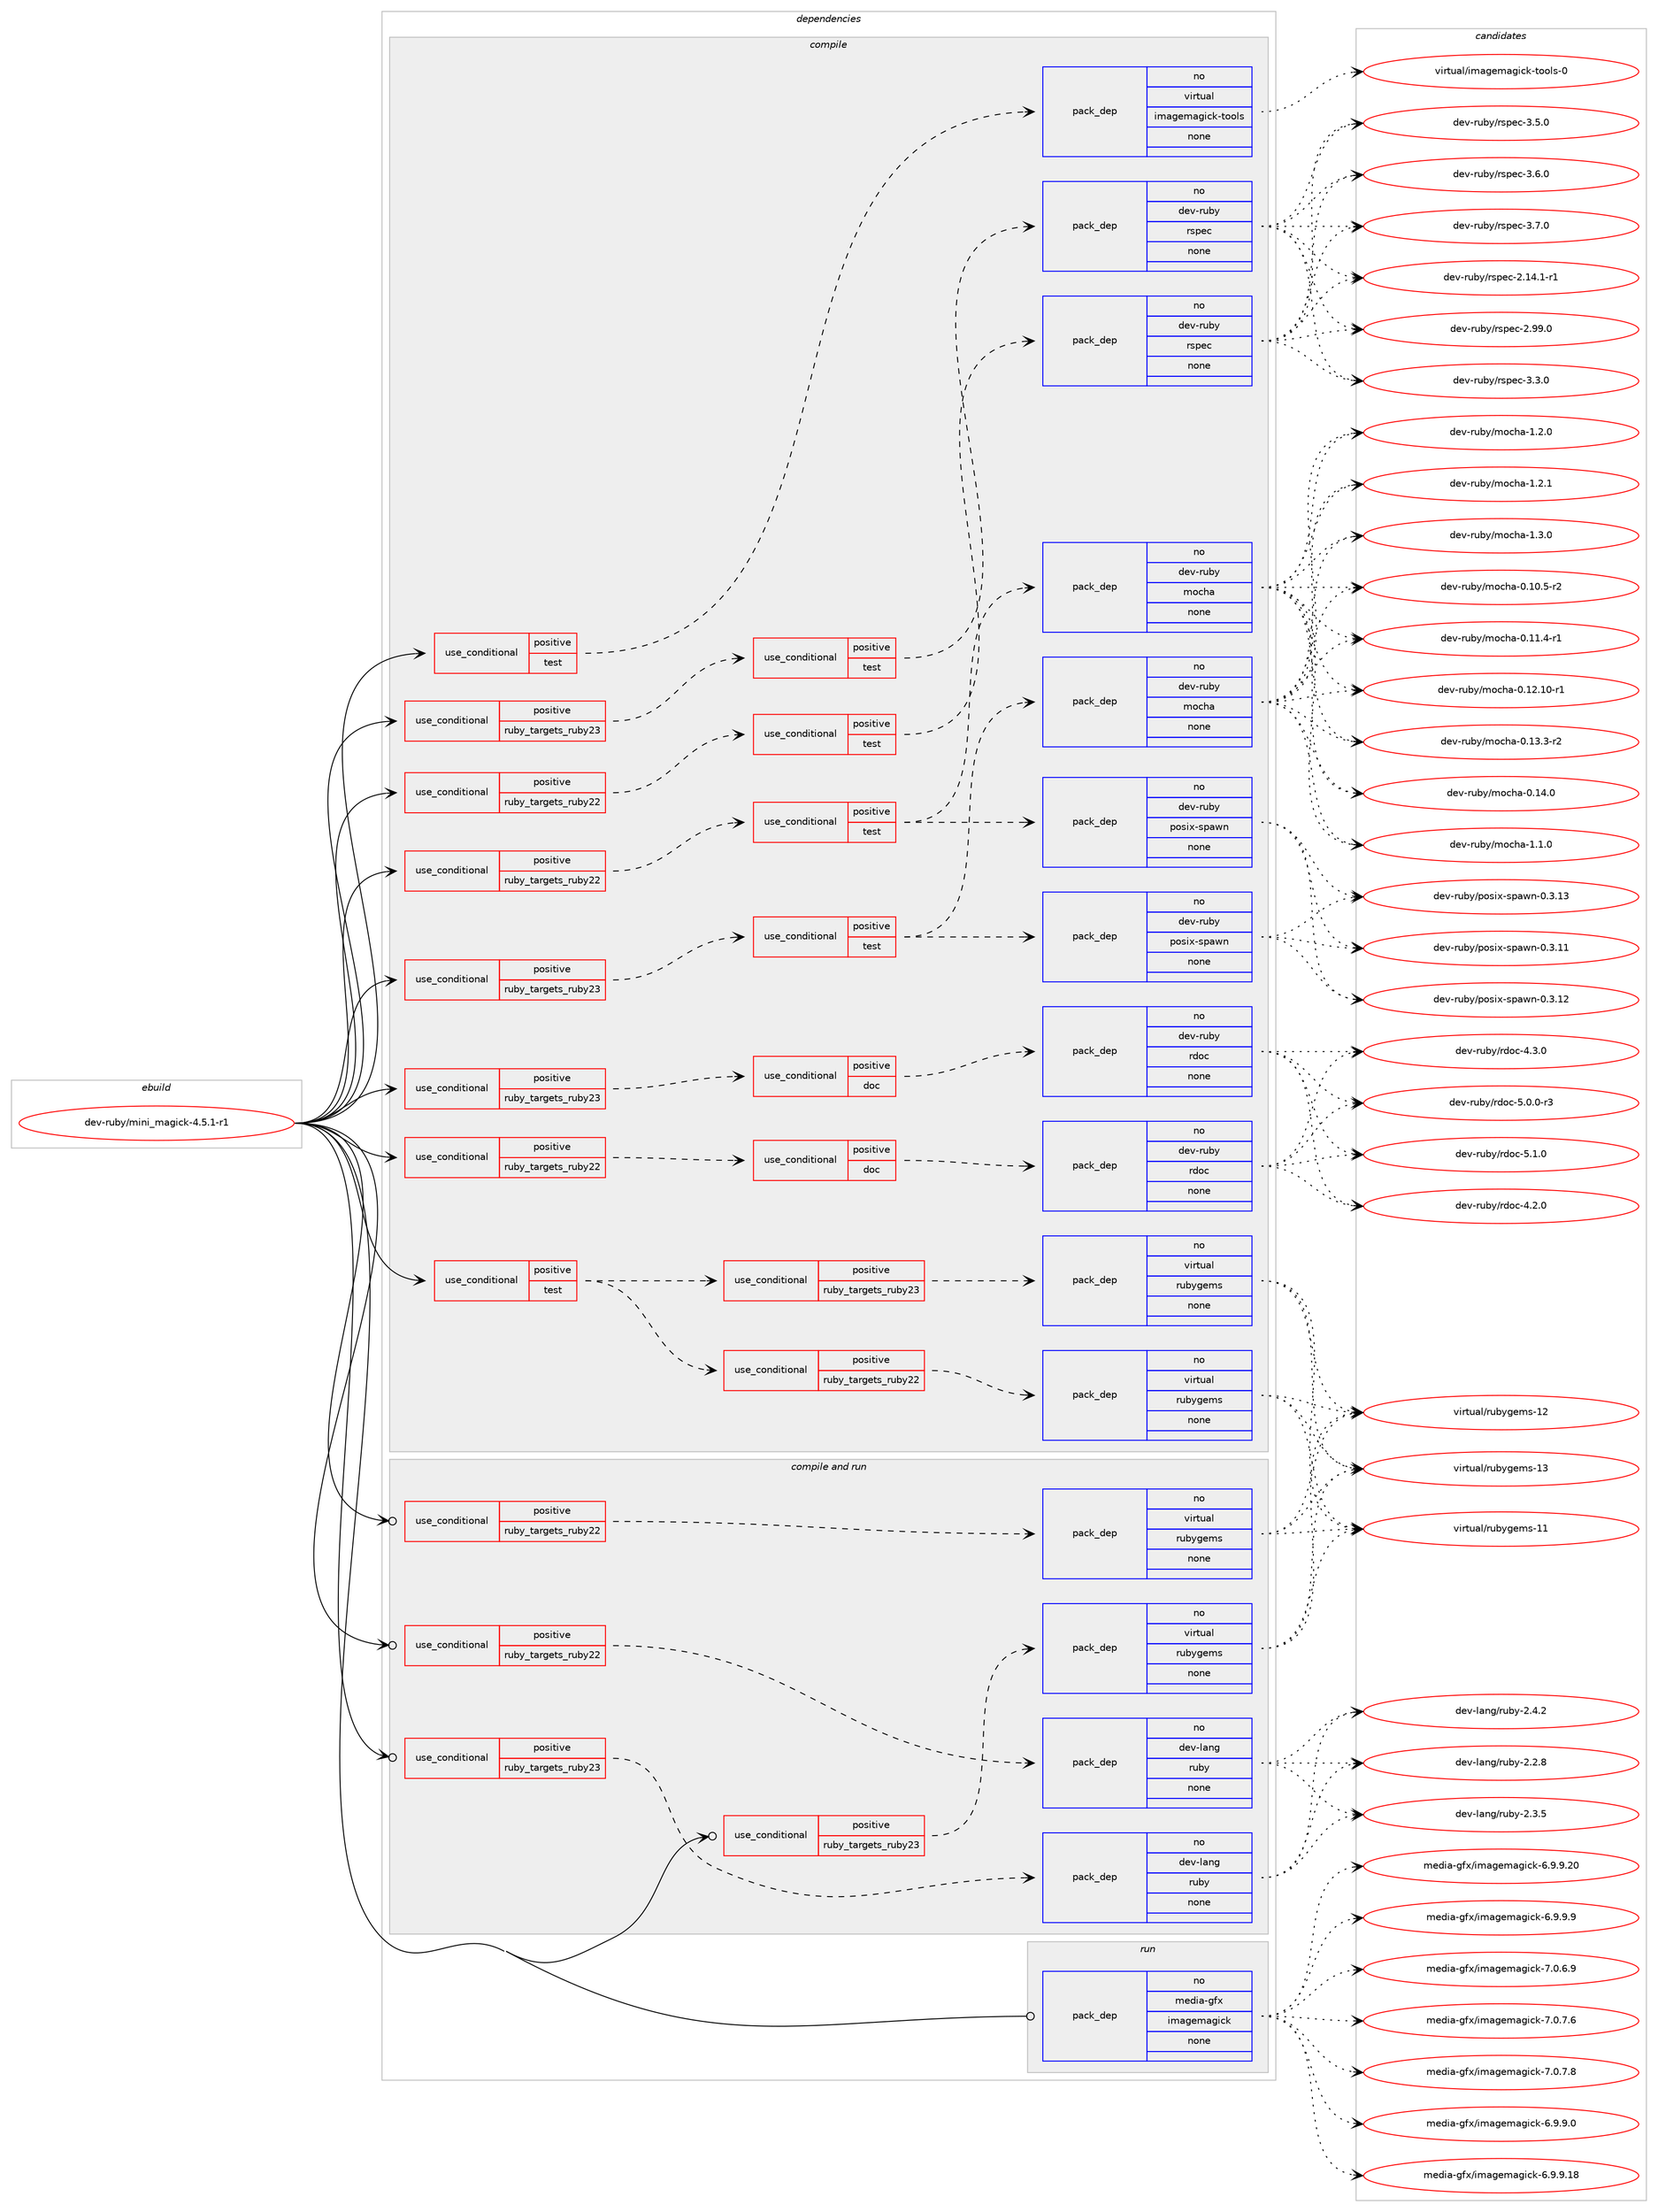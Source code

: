 digraph prolog {

# *************
# Graph options
# *************

newrank=true;
concentrate=true;
compound=true;
graph [rankdir=LR,fontname=Helvetica,fontsize=10,ranksep=1.5];#, ranksep=2.5, nodesep=0.2];
edge  [arrowhead=vee];
node  [fontname=Helvetica,fontsize=10];

# **********
# The ebuild
# **********

subgraph cluster_leftcol {
color=gray;
rank=same;
label=<<i>ebuild</i>>;
id [label="dev-ruby/mini_magick-4.5.1-r1", color=red, width=4, href="../dev-ruby/mini_magick-4.5.1-r1.svg"];
}

# ****************
# The dependencies
# ****************

subgraph cluster_midcol {
color=gray;
label=<<i>dependencies</i>>;
subgraph cluster_compile {
fillcolor="#eeeeee";
style=filled;
label=<<i>compile</i>>;
subgraph cond61818 {
dependency247926 [label=<<TABLE BORDER="0" CELLBORDER="1" CELLSPACING="0" CELLPADDING="4"><TR><TD ROWSPAN="3" CELLPADDING="10">use_conditional</TD></TR><TR><TD>positive</TD></TR><TR><TD>ruby_targets_ruby22</TD></TR></TABLE>>, shape=none, color=red];
subgraph cond61819 {
dependency247927 [label=<<TABLE BORDER="0" CELLBORDER="1" CELLSPACING="0" CELLPADDING="4"><TR><TD ROWSPAN="3" CELLPADDING="10">use_conditional</TD></TR><TR><TD>positive</TD></TR><TR><TD>doc</TD></TR></TABLE>>, shape=none, color=red];
subgraph pack182017 {
dependency247928 [label=<<TABLE BORDER="0" CELLBORDER="1" CELLSPACING="0" CELLPADDING="4" WIDTH="220"><TR><TD ROWSPAN="6" CELLPADDING="30">pack_dep</TD></TR><TR><TD WIDTH="110">no</TD></TR><TR><TD>dev-ruby</TD></TR><TR><TD>rdoc</TD></TR><TR><TD>none</TD></TR><TR><TD></TD></TR></TABLE>>, shape=none, color=blue];
}
dependency247927:e -> dependency247928:w [weight=20,style="dashed",arrowhead="vee"];
}
dependency247926:e -> dependency247927:w [weight=20,style="dashed",arrowhead="vee"];
}
id:e -> dependency247926:w [weight=20,style="solid",arrowhead="vee"];
subgraph cond61820 {
dependency247929 [label=<<TABLE BORDER="0" CELLBORDER="1" CELLSPACING="0" CELLPADDING="4"><TR><TD ROWSPAN="3" CELLPADDING="10">use_conditional</TD></TR><TR><TD>positive</TD></TR><TR><TD>ruby_targets_ruby22</TD></TR></TABLE>>, shape=none, color=red];
subgraph cond61821 {
dependency247930 [label=<<TABLE BORDER="0" CELLBORDER="1" CELLSPACING="0" CELLPADDING="4"><TR><TD ROWSPAN="3" CELLPADDING="10">use_conditional</TD></TR><TR><TD>positive</TD></TR><TR><TD>test</TD></TR></TABLE>>, shape=none, color=red];
subgraph pack182018 {
dependency247931 [label=<<TABLE BORDER="0" CELLBORDER="1" CELLSPACING="0" CELLPADDING="4" WIDTH="220"><TR><TD ROWSPAN="6" CELLPADDING="30">pack_dep</TD></TR><TR><TD WIDTH="110">no</TD></TR><TR><TD>dev-ruby</TD></TR><TR><TD>mocha</TD></TR><TR><TD>none</TD></TR><TR><TD></TD></TR></TABLE>>, shape=none, color=blue];
}
dependency247930:e -> dependency247931:w [weight=20,style="dashed",arrowhead="vee"];
subgraph pack182019 {
dependency247932 [label=<<TABLE BORDER="0" CELLBORDER="1" CELLSPACING="0" CELLPADDING="4" WIDTH="220"><TR><TD ROWSPAN="6" CELLPADDING="30">pack_dep</TD></TR><TR><TD WIDTH="110">no</TD></TR><TR><TD>dev-ruby</TD></TR><TR><TD>posix-spawn</TD></TR><TR><TD>none</TD></TR><TR><TD></TD></TR></TABLE>>, shape=none, color=blue];
}
dependency247930:e -> dependency247932:w [weight=20,style="dashed",arrowhead="vee"];
}
dependency247929:e -> dependency247930:w [weight=20,style="dashed",arrowhead="vee"];
}
id:e -> dependency247929:w [weight=20,style="solid",arrowhead="vee"];
subgraph cond61822 {
dependency247933 [label=<<TABLE BORDER="0" CELLBORDER="1" CELLSPACING="0" CELLPADDING="4"><TR><TD ROWSPAN="3" CELLPADDING="10">use_conditional</TD></TR><TR><TD>positive</TD></TR><TR><TD>ruby_targets_ruby22</TD></TR></TABLE>>, shape=none, color=red];
subgraph cond61823 {
dependency247934 [label=<<TABLE BORDER="0" CELLBORDER="1" CELLSPACING="0" CELLPADDING="4"><TR><TD ROWSPAN="3" CELLPADDING="10">use_conditional</TD></TR><TR><TD>positive</TD></TR><TR><TD>test</TD></TR></TABLE>>, shape=none, color=red];
subgraph pack182020 {
dependency247935 [label=<<TABLE BORDER="0" CELLBORDER="1" CELLSPACING="0" CELLPADDING="4" WIDTH="220"><TR><TD ROWSPAN="6" CELLPADDING="30">pack_dep</TD></TR><TR><TD WIDTH="110">no</TD></TR><TR><TD>dev-ruby</TD></TR><TR><TD>rspec</TD></TR><TR><TD>none</TD></TR><TR><TD></TD></TR></TABLE>>, shape=none, color=blue];
}
dependency247934:e -> dependency247935:w [weight=20,style="dashed",arrowhead="vee"];
}
dependency247933:e -> dependency247934:w [weight=20,style="dashed",arrowhead="vee"];
}
id:e -> dependency247933:w [weight=20,style="solid",arrowhead="vee"];
subgraph cond61824 {
dependency247936 [label=<<TABLE BORDER="0" CELLBORDER="1" CELLSPACING="0" CELLPADDING="4"><TR><TD ROWSPAN="3" CELLPADDING="10">use_conditional</TD></TR><TR><TD>positive</TD></TR><TR><TD>ruby_targets_ruby23</TD></TR></TABLE>>, shape=none, color=red];
subgraph cond61825 {
dependency247937 [label=<<TABLE BORDER="0" CELLBORDER="1" CELLSPACING="0" CELLPADDING="4"><TR><TD ROWSPAN="3" CELLPADDING="10">use_conditional</TD></TR><TR><TD>positive</TD></TR><TR><TD>doc</TD></TR></TABLE>>, shape=none, color=red];
subgraph pack182021 {
dependency247938 [label=<<TABLE BORDER="0" CELLBORDER="1" CELLSPACING="0" CELLPADDING="4" WIDTH="220"><TR><TD ROWSPAN="6" CELLPADDING="30">pack_dep</TD></TR><TR><TD WIDTH="110">no</TD></TR><TR><TD>dev-ruby</TD></TR><TR><TD>rdoc</TD></TR><TR><TD>none</TD></TR><TR><TD></TD></TR></TABLE>>, shape=none, color=blue];
}
dependency247937:e -> dependency247938:w [weight=20,style="dashed",arrowhead="vee"];
}
dependency247936:e -> dependency247937:w [weight=20,style="dashed",arrowhead="vee"];
}
id:e -> dependency247936:w [weight=20,style="solid",arrowhead="vee"];
subgraph cond61826 {
dependency247939 [label=<<TABLE BORDER="0" CELLBORDER="1" CELLSPACING="0" CELLPADDING="4"><TR><TD ROWSPAN="3" CELLPADDING="10">use_conditional</TD></TR><TR><TD>positive</TD></TR><TR><TD>ruby_targets_ruby23</TD></TR></TABLE>>, shape=none, color=red];
subgraph cond61827 {
dependency247940 [label=<<TABLE BORDER="0" CELLBORDER="1" CELLSPACING="0" CELLPADDING="4"><TR><TD ROWSPAN="3" CELLPADDING="10">use_conditional</TD></TR><TR><TD>positive</TD></TR><TR><TD>test</TD></TR></TABLE>>, shape=none, color=red];
subgraph pack182022 {
dependency247941 [label=<<TABLE BORDER="0" CELLBORDER="1" CELLSPACING="0" CELLPADDING="4" WIDTH="220"><TR><TD ROWSPAN="6" CELLPADDING="30">pack_dep</TD></TR><TR><TD WIDTH="110">no</TD></TR><TR><TD>dev-ruby</TD></TR><TR><TD>mocha</TD></TR><TR><TD>none</TD></TR><TR><TD></TD></TR></TABLE>>, shape=none, color=blue];
}
dependency247940:e -> dependency247941:w [weight=20,style="dashed",arrowhead="vee"];
subgraph pack182023 {
dependency247942 [label=<<TABLE BORDER="0" CELLBORDER="1" CELLSPACING="0" CELLPADDING="4" WIDTH="220"><TR><TD ROWSPAN="6" CELLPADDING="30">pack_dep</TD></TR><TR><TD WIDTH="110">no</TD></TR><TR><TD>dev-ruby</TD></TR><TR><TD>posix-spawn</TD></TR><TR><TD>none</TD></TR><TR><TD></TD></TR></TABLE>>, shape=none, color=blue];
}
dependency247940:e -> dependency247942:w [weight=20,style="dashed",arrowhead="vee"];
}
dependency247939:e -> dependency247940:w [weight=20,style="dashed",arrowhead="vee"];
}
id:e -> dependency247939:w [weight=20,style="solid",arrowhead="vee"];
subgraph cond61828 {
dependency247943 [label=<<TABLE BORDER="0" CELLBORDER="1" CELLSPACING="0" CELLPADDING="4"><TR><TD ROWSPAN="3" CELLPADDING="10">use_conditional</TD></TR><TR><TD>positive</TD></TR><TR><TD>ruby_targets_ruby23</TD></TR></TABLE>>, shape=none, color=red];
subgraph cond61829 {
dependency247944 [label=<<TABLE BORDER="0" CELLBORDER="1" CELLSPACING="0" CELLPADDING="4"><TR><TD ROWSPAN="3" CELLPADDING="10">use_conditional</TD></TR><TR><TD>positive</TD></TR><TR><TD>test</TD></TR></TABLE>>, shape=none, color=red];
subgraph pack182024 {
dependency247945 [label=<<TABLE BORDER="0" CELLBORDER="1" CELLSPACING="0" CELLPADDING="4" WIDTH="220"><TR><TD ROWSPAN="6" CELLPADDING="30">pack_dep</TD></TR><TR><TD WIDTH="110">no</TD></TR><TR><TD>dev-ruby</TD></TR><TR><TD>rspec</TD></TR><TR><TD>none</TD></TR><TR><TD></TD></TR></TABLE>>, shape=none, color=blue];
}
dependency247944:e -> dependency247945:w [weight=20,style="dashed",arrowhead="vee"];
}
dependency247943:e -> dependency247944:w [weight=20,style="dashed",arrowhead="vee"];
}
id:e -> dependency247943:w [weight=20,style="solid",arrowhead="vee"];
subgraph cond61830 {
dependency247946 [label=<<TABLE BORDER="0" CELLBORDER="1" CELLSPACING="0" CELLPADDING="4"><TR><TD ROWSPAN="3" CELLPADDING="10">use_conditional</TD></TR><TR><TD>positive</TD></TR><TR><TD>test</TD></TR></TABLE>>, shape=none, color=red];
subgraph cond61831 {
dependency247947 [label=<<TABLE BORDER="0" CELLBORDER="1" CELLSPACING="0" CELLPADDING="4"><TR><TD ROWSPAN="3" CELLPADDING="10">use_conditional</TD></TR><TR><TD>positive</TD></TR><TR><TD>ruby_targets_ruby22</TD></TR></TABLE>>, shape=none, color=red];
subgraph pack182025 {
dependency247948 [label=<<TABLE BORDER="0" CELLBORDER="1" CELLSPACING="0" CELLPADDING="4" WIDTH="220"><TR><TD ROWSPAN="6" CELLPADDING="30">pack_dep</TD></TR><TR><TD WIDTH="110">no</TD></TR><TR><TD>virtual</TD></TR><TR><TD>rubygems</TD></TR><TR><TD>none</TD></TR><TR><TD></TD></TR></TABLE>>, shape=none, color=blue];
}
dependency247947:e -> dependency247948:w [weight=20,style="dashed",arrowhead="vee"];
}
dependency247946:e -> dependency247947:w [weight=20,style="dashed",arrowhead="vee"];
subgraph cond61832 {
dependency247949 [label=<<TABLE BORDER="0" CELLBORDER="1" CELLSPACING="0" CELLPADDING="4"><TR><TD ROWSPAN="3" CELLPADDING="10">use_conditional</TD></TR><TR><TD>positive</TD></TR><TR><TD>ruby_targets_ruby23</TD></TR></TABLE>>, shape=none, color=red];
subgraph pack182026 {
dependency247950 [label=<<TABLE BORDER="0" CELLBORDER="1" CELLSPACING="0" CELLPADDING="4" WIDTH="220"><TR><TD ROWSPAN="6" CELLPADDING="30">pack_dep</TD></TR><TR><TD WIDTH="110">no</TD></TR><TR><TD>virtual</TD></TR><TR><TD>rubygems</TD></TR><TR><TD>none</TD></TR><TR><TD></TD></TR></TABLE>>, shape=none, color=blue];
}
dependency247949:e -> dependency247950:w [weight=20,style="dashed",arrowhead="vee"];
}
dependency247946:e -> dependency247949:w [weight=20,style="dashed",arrowhead="vee"];
}
id:e -> dependency247946:w [weight=20,style="solid",arrowhead="vee"];
subgraph cond61833 {
dependency247951 [label=<<TABLE BORDER="0" CELLBORDER="1" CELLSPACING="0" CELLPADDING="4"><TR><TD ROWSPAN="3" CELLPADDING="10">use_conditional</TD></TR><TR><TD>positive</TD></TR><TR><TD>test</TD></TR></TABLE>>, shape=none, color=red];
subgraph pack182027 {
dependency247952 [label=<<TABLE BORDER="0" CELLBORDER="1" CELLSPACING="0" CELLPADDING="4" WIDTH="220"><TR><TD ROWSPAN="6" CELLPADDING="30">pack_dep</TD></TR><TR><TD WIDTH="110">no</TD></TR><TR><TD>virtual</TD></TR><TR><TD>imagemagick-tools</TD></TR><TR><TD>none</TD></TR><TR><TD></TD></TR></TABLE>>, shape=none, color=blue];
}
dependency247951:e -> dependency247952:w [weight=20,style="dashed",arrowhead="vee"];
}
id:e -> dependency247951:w [weight=20,style="solid",arrowhead="vee"];
}
subgraph cluster_compileandrun {
fillcolor="#eeeeee";
style=filled;
label=<<i>compile and run</i>>;
subgraph cond61834 {
dependency247953 [label=<<TABLE BORDER="0" CELLBORDER="1" CELLSPACING="0" CELLPADDING="4"><TR><TD ROWSPAN="3" CELLPADDING="10">use_conditional</TD></TR><TR><TD>positive</TD></TR><TR><TD>ruby_targets_ruby22</TD></TR></TABLE>>, shape=none, color=red];
subgraph pack182028 {
dependency247954 [label=<<TABLE BORDER="0" CELLBORDER="1" CELLSPACING="0" CELLPADDING="4" WIDTH="220"><TR><TD ROWSPAN="6" CELLPADDING="30">pack_dep</TD></TR><TR><TD WIDTH="110">no</TD></TR><TR><TD>dev-lang</TD></TR><TR><TD>ruby</TD></TR><TR><TD>none</TD></TR><TR><TD></TD></TR></TABLE>>, shape=none, color=blue];
}
dependency247953:e -> dependency247954:w [weight=20,style="dashed",arrowhead="vee"];
}
id:e -> dependency247953:w [weight=20,style="solid",arrowhead="odotvee"];
subgraph cond61835 {
dependency247955 [label=<<TABLE BORDER="0" CELLBORDER="1" CELLSPACING="0" CELLPADDING="4"><TR><TD ROWSPAN="3" CELLPADDING="10">use_conditional</TD></TR><TR><TD>positive</TD></TR><TR><TD>ruby_targets_ruby22</TD></TR></TABLE>>, shape=none, color=red];
subgraph pack182029 {
dependency247956 [label=<<TABLE BORDER="0" CELLBORDER="1" CELLSPACING="0" CELLPADDING="4" WIDTH="220"><TR><TD ROWSPAN="6" CELLPADDING="30">pack_dep</TD></TR><TR><TD WIDTH="110">no</TD></TR><TR><TD>virtual</TD></TR><TR><TD>rubygems</TD></TR><TR><TD>none</TD></TR><TR><TD></TD></TR></TABLE>>, shape=none, color=blue];
}
dependency247955:e -> dependency247956:w [weight=20,style="dashed",arrowhead="vee"];
}
id:e -> dependency247955:w [weight=20,style="solid",arrowhead="odotvee"];
subgraph cond61836 {
dependency247957 [label=<<TABLE BORDER="0" CELLBORDER="1" CELLSPACING="0" CELLPADDING="4"><TR><TD ROWSPAN="3" CELLPADDING="10">use_conditional</TD></TR><TR><TD>positive</TD></TR><TR><TD>ruby_targets_ruby23</TD></TR></TABLE>>, shape=none, color=red];
subgraph pack182030 {
dependency247958 [label=<<TABLE BORDER="0" CELLBORDER="1" CELLSPACING="0" CELLPADDING="4" WIDTH="220"><TR><TD ROWSPAN="6" CELLPADDING="30">pack_dep</TD></TR><TR><TD WIDTH="110">no</TD></TR><TR><TD>dev-lang</TD></TR><TR><TD>ruby</TD></TR><TR><TD>none</TD></TR><TR><TD></TD></TR></TABLE>>, shape=none, color=blue];
}
dependency247957:e -> dependency247958:w [weight=20,style="dashed",arrowhead="vee"];
}
id:e -> dependency247957:w [weight=20,style="solid",arrowhead="odotvee"];
subgraph cond61837 {
dependency247959 [label=<<TABLE BORDER="0" CELLBORDER="1" CELLSPACING="0" CELLPADDING="4"><TR><TD ROWSPAN="3" CELLPADDING="10">use_conditional</TD></TR><TR><TD>positive</TD></TR><TR><TD>ruby_targets_ruby23</TD></TR></TABLE>>, shape=none, color=red];
subgraph pack182031 {
dependency247960 [label=<<TABLE BORDER="0" CELLBORDER="1" CELLSPACING="0" CELLPADDING="4" WIDTH="220"><TR><TD ROWSPAN="6" CELLPADDING="30">pack_dep</TD></TR><TR><TD WIDTH="110">no</TD></TR><TR><TD>virtual</TD></TR><TR><TD>rubygems</TD></TR><TR><TD>none</TD></TR><TR><TD></TD></TR></TABLE>>, shape=none, color=blue];
}
dependency247959:e -> dependency247960:w [weight=20,style="dashed",arrowhead="vee"];
}
id:e -> dependency247959:w [weight=20,style="solid",arrowhead="odotvee"];
}
subgraph cluster_run {
fillcolor="#eeeeee";
style=filled;
label=<<i>run</i>>;
subgraph pack182032 {
dependency247961 [label=<<TABLE BORDER="0" CELLBORDER="1" CELLSPACING="0" CELLPADDING="4" WIDTH="220"><TR><TD ROWSPAN="6" CELLPADDING="30">pack_dep</TD></TR><TR><TD WIDTH="110">no</TD></TR><TR><TD>media-gfx</TD></TR><TR><TD>imagemagick</TD></TR><TR><TD>none</TD></TR><TR><TD></TD></TR></TABLE>>, shape=none, color=blue];
}
id:e -> dependency247961:w [weight=20,style="solid",arrowhead="odot"];
}
}

# **************
# The candidates
# **************

subgraph cluster_choices {
rank=same;
color=gray;
label=<<i>candidates</i>>;

subgraph choice182017 {
color=black;
nodesep=1;
choice10010111845114117981214711410011199455246504648 [label="dev-ruby/rdoc-4.2.0", color=red, width=4,href="../dev-ruby/rdoc-4.2.0.svg"];
choice10010111845114117981214711410011199455246514648 [label="dev-ruby/rdoc-4.3.0", color=red, width=4,href="../dev-ruby/rdoc-4.3.0.svg"];
choice100101118451141179812147114100111994553464846484511451 [label="dev-ruby/rdoc-5.0.0-r3", color=red, width=4,href="../dev-ruby/rdoc-5.0.0-r3.svg"];
choice10010111845114117981214711410011199455346494648 [label="dev-ruby/rdoc-5.1.0", color=red, width=4,href="../dev-ruby/rdoc-5.1.0.svg"];
dependency247928:e -> choice10010111845114117981214711410011199455246504648:w [style=dotted,weight="100"];
dependency247928:e -> choice10010111845114117981214711410011199455246514648:w [style=dotted,weight="100"];
dependency247928:e -> choice100101118451141179812147114100111994553464846484511451:w [style=dotted,weight="100"];
dependency247928:e -> choice10010111845114117981214711410011199455346494648:w [style=dotted,weight="100"];
}
subgraph choice182018 {
color=black;
nodesep=1;
choice1001011184511411798121471091119910497454846494846534511450 [label="dev-ruby/mocha-0.10.5-r2", color=red, width=4,href="../dev-ruby/mocha-0.10.5-r2.svg"];
choice1001011184511411798121471091119910497454846494946524511449 [label="dev-ruby/mocha-0.11.4-r1", color=red, width=4,href="../dev-ruby/mocha-0.11.4-r1.svg"];
choice100101118451141179812147109111991049745484649504649484511449 [label="dev-ruby/mocha-0.12.10-r1", color=red, width=4,href="../dev-ruby/mocha-0.12.10-r1.svg"];
choice1001011184511411798121471091119910497454846495146514511450 [label="dev-ruby/mocha-0.13.3-r2", color=red, width=4,href="../dev-ruby/mocha-0.13.3-r2.svg"];
choice100101118451141179812147109111991049745484649524648 [label="dev-ruby/mocha-0.14.0", color=red, width=4,href="../dev-ruby/mocha-0.14.0.svg"];
choice1001011184511411798121471091119910497454946494648 [label="dev-ruby/mocha-1.1.0", color=red, width=4,href="../dev-ruby/mocha-1.1.0.svg"];
choice1001011184511411798121471091119910497454946504648 [label="dev-ruby/mocha-1.2.0", color=red, width=4,href="../dev-ruby/mocha-1.2.0.svg"];
choice1001011184511411798121471091119910497454946504649 [label="dev-ruby/mocha-1.2.1", color=red, width=4,href="../dev-ruby/mocha-1.2.1.svg"];
choice1001011184511411798121471091119910497454946514648 [label="dev-ruby/mocha-1.3.0", color=red, width=4,href="../dev-ruby/mocha-1.3.0.svg"];
dependency247931:e -> choice1001011184511411798121471091119910497454846494846534511450:w [style=dotted,weight="100"];
dependency247931:e -> choice1001011184511411798121471091119910497454846494946524511449:w [style=dotted,weight="100"];
dependency247931:e -> choice100101118451141179812147109111991049745484649504649484511449:w [style=dotted,weight="100"];
dependency247931:e -> choice1001011184511411798121471091119910497454846495146514511450:w [style=dotted,weight="100"];
dependency247931:e -> choice100101118451141179812147109111991049745484649524648:w [style=dotted,weight="100"];
dependency247931:e -> choice1001011184511411798121471091119910497454946494648:w [style=dotted,weight="100"];
dependency247931:e -> choice1001011184511411798121471091119910497454946504648:w [style=dotted,weight="100"];
dependency247931:e -> choice1001011184511411798121471091119910497454946504649:w [style=dotted,weight="100"];
dependency247931:e -> choice1001011184511411798121471091119910497454946514648:w [style=dotted,weight="100"];
}
subgraph choice182019 {
color=black;
nodesep=1;
choice100101118451141179812147112111115105120451151129711911045484651464949 [label="dev-ruby/posix-spawn-0.3.11", color=red, width=4,href="../dev-ruby/posix-spawn-0.3.11.svg"];
choice100101118451141179812147112111115105120451151129711911045484651464950 [label="dev-ruby/posix-spawn-0.3.12", color=red, width=4,href="../dev-ruby/posix-spawn-0.3.12.svg"];
choice100101118451141179812147112111115105120451151129711911045484651464951 [label="dev-ruby/posix-spawn-0.3.13", color=red, width=4,href="../dev-ruby/posix-spawn-0.3.13.svg"];
dependency247932:e -> choice100101118451141179812147112111115105120451151129711911045484651464949:w [style=dotted,weight="100"];
dependency247932:e -> choice100101118451141179812147112111115105120451151129711911045484651464950:w [style=dotted,weight="100"];
dependency247932:e -> choice100101118451141179812147112111115105120451151129711911045484651464951:w [style=dotted,weight="100"];
}
subgraph choice182020 {
color=black;
nodesep=1;
choice10010111845114117981214711411511210199455046495246494511449 [label="dev-ruby/rspec-2.14.1-r1", color=red, width=4,href="../dev-ruby/rspec-2.14.1-r1.svg"];
choice1001011184511411798121471141151121019945504657574648 [label="dev-ruby/rspec-2.99.0", color=red, width=4,href="../dev-ruby/rspec-2.99.0.svg"];
choice10010111845114117981214711411511210199455146514648 [label="dev-ruby/rspec-3.3.0", color=red, width=4,href="../dev-ruby/rspec-3.3.0.svg"];
choice10010111845114117981214711411511210199455146534648 [label="dev-ruby/rspec-3.5.0", color=red, width=4,href="../dev-ruby/rspec-3.5.0.svg"];
choice10010111845114117981214711411511210199455146544648 [label="dev-ruby/rspec-3.6.0", color=red, width=4,href="../dev-ruby/rspec-3.6.0.svg"];
choice10010111845114117981214711411511210199455146554648 [label="dev-ruby/rspec-3.7.0", color=red, width=4,href="../dev-ruby/rspec-3.7.0.svg"];
dependency247935:e -> choice10010111845114117981214711411511210199455046495246494511449:w [style=dotted,weight="100"];
dependency247935:e -> choice1001011184511411798121471141151121019945504657574648:w [style=dotted,weight="100"];
dependency247935:e -> choice10010111845114117981214711411511210199455146514648:w [style=dotted,weight="100"];
dependency247935:e -> choice10010111845114117981214711411511210199455146534648:w [style=dotted,weight="100"];
dependency247935:e -> choice10010111845114117981214711411511210199455146544648:w [style=dotted,weight="100"];
dependency247935:e -> choice10010111845114117981214711411511210199455146554648:w [style=dotted,weight="100"];
}
subgraph choice182021 {
color=black;
nodesep=1;
choice10010111845114117981214711410011199455246504648 [label="dev-ruby/rdoc-4.2.0", color=red, width=4,href="../dev-ruby/rdoc-4.2.0.svg"];
choice10010111845114117981214711410011199455246514648 [label="dev-ruby/rdoc-4.3.0", color=red, width=4,href="../dev-ruby/rdoc-4.3.0.svg"];
choice100101118451141179812147114100111994553464846484511451 [label="dev-ruby/rdoc-5.0.0-r3", color=red, width=4,href="../dev-ruby/rdoc-5.0.0-r3.svg"];
choice10010111845114117981214711410011199455346494648 [label="dev-ruby/rdoc-5.1.0", color=red, width=4,href="../dev-ruby/rdoc-5.1.0.svg"];
dependency247938:e -> choice10010111845114117981214711410011199455246504648:w [style=dotted,weight="100"];
dependency247938:e -> choice10010111845114117981214711410011199455246514648:w [style=dotted,weight="100"];
dependency247938:e -> choice100101118451141179812147114100111994553464846484511451:w [style=dotted,weight="100"];
dependency247938:e -> choice10010111845114117981214711410011199455346494648:w [style=dotted,weight="100"];
}
subgraph choice182022 {
color=black;
nodesep=1;
choice1001011184511411798121471091119910497454846494846534511450 [label="dev-ruby/mocha-0.10.5-r2", color=red, width=4,href="../dev-ruby/mocha-0.10.5-r2.svg"];
choice1001011184511411798121471091119910497454846494946524511449 [label="dev-ruby/mocha-0.11.4-r1", color=red, width=4,href="../dev-ruby/mocha-0.11.4-r1.svg"];
choice100101118451141179812147109111991049745484649504649484511449 [label="dev-ruby/mocha-0.12.10-r1", color=red, width=4,href="../dev-ruby/mocha-0.12.10-r1.svg"];
choice1001011184511411798121471091119910497454846495146514511450 [label="dev-ruby/mocha-0.13.3-r2", color=red, width=4,href="../dev-ruby/mocha-0.13.3-r2.svg"];
choice100101118451141179812147109111991049745484649524648 [label="dev-ruby/mocha-0.14.0", color=red, width=4,href="../dev-ruby/mocha-0.14.0.svg"];
choice1001011184511411798121471091119910497454946494648 [label="dev-ruby/mocha-1.1.0", color=red, width=4,href="../dev-ruby/mocha-1.1.0.svg"];
choice1001011184511411798121471091119910497454946504648 [label="dev-ruby/mocha-1.2.0", color=red, width=4,href="../dev-ruby/mocha-1.2.0.svg"];
choice1001011184511411798121471091119910497454946504649 [label="dev-ruby/mocha-1.2.1", color=red, width=4,href="../dev-ruby/mocha-1.2.1.svg"];
choice1001011184511411798121471091119910497454946514648 [label="dev-ruby/mocha-1.3.0", color=red, width=4,href="../dev-ruby/mocha-1.3.0.svg"];
dependency247941:e -> choice1001011184511411798121471091119910497454846494846534511450:w [style=dotted,weight="100"];
dependency247941:e -> choice1001011184511411798121471091119910497454846494946524511449:w [style=dotted,weight="100"];
dependency247941:e -> choice100101118451141179812147109111991049745484649504649484511449:w [style=dotted,weight="100"];
dependency247941:e -> choice1001011184511411798121471091119910497454846495146514511450:w [style=dotted,weight="100"];
dependency247941:e -> choice100101118451141179812147109111991049745484649524648:w [style=dotted,weight="100"];
dependency247941:e -> choice1001011184511411798121471091119910497454946494648:w [style=dotted,weight="100"];
dependency247941:e -> choice1001011184511411798121471091119910497454946504648:w [style=dotted,weight="100"];
dependency247941:e -> choice1001011184511411798121471091119910497454946504649:w [style=dotted,weight="100"];
dependency247941:e -> choice1001011184511411798121471091119910497454946514648:w [style=dotted,weight="100"];
}
subgraph choice182023 {
color=black;
nodesep=1;
choice100101118451141179812147112111115105120451151129711911045484651464949 [label="dev-ruby/posix-spawn-0.3.11", color=red, width=4,href="../dev-ruby/posix-spawn-0.3.11.svg"];
choice100101118451141179812147112111115105120451151129711911045484651464950 [label="dev-ruby/posix-spawn-0.3.12", color=red, width=4,href="../dev-ruby/posix-spawn-0.3.12.svg"];
choice100101118451141179812147112111115105120451151129711911045484651464951 [label="dev-ruby/posix-spawn-0.3.13", color=red, width=4,href="../dev-ruby/posix-spawn-0.3.13.svg"];
dependency247942:e -> choice100101118451141179812147112111115105120451151129711911045484651464949:w [style=dotted,weight="100"];
dependency247942:e -> choice100101118451141179812147112111115105120451151129711911045484651464950:w [style=dotted,weight="100"];
dependency247942:e -> choice100101118451141179812147112111115105120451151129711911045484651464951:w [style=dotted,weight="100"];
}
subgraph choice182024 {
color=black;
nodesep=1;
choice10010111845114117981214711411511210199455046495246494511449 [label="dev-ruby/rspec-2.14.1-r1", color=red, width=4,href="../dev-ruby/rspec-2.14.1-r1.svg"];
choice1001011184511411798121471141151121019945504657574648 [label="dev-ruby/rspec-2.99.0", color=red, width=4,href="../dev-ruby/rspec-2.99.0.svg"];
choice10010111845114117981214711411511210199455146514648 [label="dev-ruby/rspec-3.3.0", color=red, width=4,href="../dev-ruby/rspec-3.3.0.svg"];
choice10010111845114117981214711411511210199455146534648 [label="dev-ruby/rspec-3.5.0", color=red, width=4,href="../dev-ruby/rspec-3.5.0.svg"];
choice10010111845114117981214711411511210199455146544648 [label="dev-ruby/rspec-3.6.0", color=red, width=4,href="../dev-ruby/rspec-3.6.0.svg"];
choice10010111845114117981214711411511210199455146554648 [label="dev-ruby/rspec-3.7.0", color=red, width=4,href="../dev-ruby/rspec-3.7.0.svg"];
dependency247945:e -> choice10010111845114117981214711411511210199455046495246494511449:w [style=dotted,weight="100"];
dependency247945:e -> choice1001011184511411798121471141151121019945504657574648:w [style=dotted,weight="100"];
dependency247945:e -> choice10010111845114117981214711411511210199455146514648:w [style=dotted,weight="100"];
dependency247945:e -> choice10010111845114117981214711411511210199455146534648:w [style=dotted,weight="100"];
dependency247945:e -> choice10010111845114117981214711411511210199455146544648:w [style=dotted,weight="100"];
dependency247945:e -> choice10010111845114117981214711411511210199455146554648:w [style=dotted,weight="100"];
}
subgraph choice182025 {
color=black;
nodesep=1;
choice118105114116117971084711411798121103101109115454949 [label="virtual/rubygems-11", color=red, width=4,href="../virtual/rubygems-11.svg"];
choice118105114116117971084711411798121103101109115454950 [label="virtual/rubygems-12", color=red, width=4,href="../virtual/rubygems-12.svg"];
choice118105114116117971084711411798121103101109115454951 [label="virtual/rubygems-13", color=red, width=4,href="../virtual/rubygems-13.svg"];
dependency247948:e -> choice118105114116117971084711411798121103101109115454949:w [style=dotted,weight="100"];
dependency247948:e -> choice118105114116117971084711411798121103101109115454950:w [style=dotted,weight="100"];
dependency247948:e -> choice118105114116117971084711411798121103101109115454951:w [style=dotted,weight="100"];
}
subgraph choice182026 {
color=black;
nodesep=1;
choice118105114116117971084711411798121103101109115454949 [label="virtual/rubygems-11", color=red, width=4,href="../virtual/rubygems-11.svg"];
choice118105114116117971084711411798121103101109115454950 [label="virtual/rubygems-12", color=red, width=4,href="../virtual/rubygems-12.svg"];
choice118105114116117971084711411798121103101109115454951 [label="virtual/rubygems-13", color=red, width=4,href="../virtual/rubygems-13.svg"];
dependency247950:e -> choice118105114116117971084711411798121103101109115454949:w [style=dotted,weight="100"];
dependency247950:e -> choice118105114116117971084711411798121103101109115454950:w [style=dotted,weight="100"];
dependency247950:e -> choice118105114116117971084711411798121103101109115454951:w [style=dotted,weight="100"];
}
subgraph choice182027 {
color=black;
nodesep=1;
choice1181051141161179710847105109971031011099710310599107451161111111081154548 [label="virtual/imagemagick-tools-0", color=red, width=4,href="../virtual/imagemagick-tools-0.svg"];
dependency247952:e -> choice1181051141161179710847105109971031011099710310599107451161111111081154548:w [style=dotted,weight="100"];
}
subgraph choice182028 {
color=black;
nodesep=1;
choice10010111845108971101034711411798121455046504656 [label="dev-lang/ruby-2.2.8", color=red, width=4,href="../dev-lang/ruby-2.2.8.svg"];
choice10010111845108971101034711411798121455046514653 [label="dev-lang/ruby-2.3.5", color=red, width=4,href="../dev-lang/ruby-2.3.5.svg"];
choice10010111845108971101034711411798121455046524650 [label="dev-lang/ruby-2.4.2", color=red, width=4,href="../dev-lang/ruby-2.4.2.svg"];
dependency247954:e -> choice10010111845108971101034711411798121455046504656:w [style=dotted,weight="100"];
dependency247954:e -> choice10010111845108971101034711411798121455046514653:w [style=dotted,weight="100"];
dependency247954:e -> choice10010111845108971101034711411798121455046524650:w [style=dotted,weight="100"];
}
subgraph choice182029 {
color=black;
nodesep=1;
choice118105114116117971084711411798121103101109115454949 [label="virtual/rubygems-11", color=red, width=4,href="../virtual/rubygems-11.svg"];
choice118105114116117971084711411798121103101109115454950 [label="virtual/rubygems-12", color=red, width=4,href="../virtual/rubygems-12.svg"];
choice118105114116117971084711411798121103101109115454951 [label="virtual/rubygems-13", color=red, width=4,href="../virtual/rubygems-13.svg"];
dependency247956:e -> choice118105114116117971084711411798121103101109115454949:w [style=dotted,weight="100"];
dependency247956:e -> choice118105114116117971084711411798121103101109115454950:w [style=dotted,weight="100"];
dependency247956:e -> choice118105114116117971084711411798121103101109115454951:w [style=dotted,weight="100"];
}
subgraph choice182030 {
color=black;
nodesep=1;
choice10010111845108971101034711411798121455046504656 [label="dev-lang/ruby-2.2.8", color=red, width=4,href="../dev-lang/ruby-2.2.8.svg"];
choice10010111845108971101034711411798121455046514653 [label="dev-lang/ruby-2.3.5", color=red, width=4,href="../dev-lang/ruby-2.3.5.svg"];
choice10010111845108971101034711411798121455046524650 [label="dev-lang/ruby-2.4.2", color=red, width=4,href="../dev-lang/ruby-2.4.2.svg"];
dependency247958:e -> choice10010111845108971101034711411798121455046504656:w [style=dotted,weight="100"];
dependency247958:e -> choice10010111845108971101034711411798121455046514653:w [style=dotted,weight="100"];
dependency247958:e -> choice10010111845108971101034711411798121455046524650:w [style=dotted,weight="100"];
}
subgraph choice182031 {
color=black;
nodesep=1;
choice118105114116117971084711411798121103101109115454949 [label="virtual/rubygems-11", color=red, width=4,href="../virtual/rubygems-11.svg"];
choice118105114116117971084711411798121103101109115454950 [label="virtual/rubygems-12", color=red, width=4,href="../virtual/rubygems-12.svg"];
choice118105114116117971084711411798121103101109115454951 [label="virtual/rubygems-13", color=red, width=4,href="../virtual/rubygems-13.svg"];
dependency247960:e -> choice118105114116117971084711411798121103101109115454949:w [style=dotted,weight="100"];
dependency247960:e -> choice118105114116117971084711411798121103101109115454950:w [style=dotted,weight="100"];
dependency247960:e -> choice118105114116117971084711411798121103101109115454951:w [style=dotted,weight="100"];
}
subgraph choice182032 {
color=black;
nodesep=1;
choice1091011001059745103102120471051099710310110997103105991074554465746574648 [label="media-gfx/imagemagick-6.9.9.0", color=red, width=4,href="../media-gfx/imagemagick-6.9.9.0.svg"];
choice109101100105974510310212047105109971031011099710310599107455446574657464956 [label="media-gfx/imagemagick-6.9.9.18", color=red, width=4,href="../media-gfx/imagemagick-6.9.9.18.svg"];
choice109101100105974510310212047105109971031011099710310599107455446574657465048 [label="media-gfx/imagemagick-6.9.9.20", color=red, width=4,href="../media-gfx/imagemagick-6.9.9.20.svg"];
choice1091011001059745103102120471051099710310110997103105991074554465746574657 [label="media-gfx/imagemagick-6.9.9.9", color=red, width=4,href="../media-gfx/imagemagick-6.9.9.9.svg"];
choice1091011001059745103102120471051099710310110997103105991074555464846544657 [label="media-gfx/imagemagick-7.0.6.9", color=red, width=4,href="../media-gfx/imagemagick-7.0.6.9.svg"];
choice1091011001059745103102120471051099710310110997103105991074555464846554654 [label="media-gfx/imagemagick-7.0.7.6", color=red, width=4,href="../media-gfx/imagemagick-7.0.7.6.svg"];
choice1091011001059745103102120471051099710310110997103105991074555464846554656 [label="media-gfx/imagemagick-7.0.7.8", color=red, width=4,href="../media-gfx/imagemagick-7.0.7.8.svg"];
dependency247961:e -> choice1091011001059745103102120471051099710310110997103105991074554465746574648:w [style=dotted,weight="100"];
dependency247961:e -> choice109101100105974510310212047105109971031011099710310599107455446574657464956:w [style=dotted,weight="100"];
dependency247961:e -> choice109101100105974510310212047105109971031011099710310599107455446574657465048:w [style=dotted,weight="100"];
dependency247961:e -> choice1091011001059745103102120471051099710310110997103105991074554465746574657:w [style=dotted,weight="100"];
dependency247961:e -> choice1091011001059745103102120471051099710310110997103105991074555464846544657:w [style=dotted,weight="100"];
dependency247961:e -> choice1091011001059745103102120471051099710310110997103105991074555464846554654:w [style=dotted,weight="100"];
dependency247961:e -> choice1091011001059745103102120471051099710310110997103105991074555464846554656:w [style=dotted,weight="100"];
}
}

}
